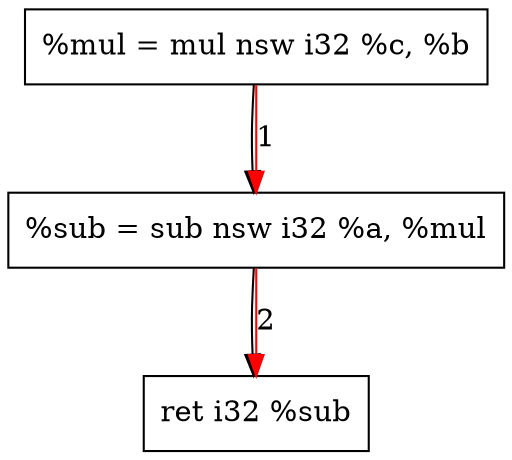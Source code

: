 digraph "CDFG for'func' function" {
	Node0x55b77d6314d0[shape=record, label="  %mul = mul nsw i32 %c, %b"]
	Node0x55b77d631560[shape=record, label="  %sub = sub nsw i32 %a, %mul"]
	Node0x55b77d631458[shape=record, label="  ret i32 %sub"]
	Node0x55b77d6314d0 -> Node0x55b77d631560
	Node0x55b77d631560 -> Node0x55b77d631458
edge [color=red]
	Node0x55b77d6314d0 -> Node0x55b77d631560[label="1"]
	Node0x55b77d631560 -> Node0x55b77d631458[label="2"]
}
